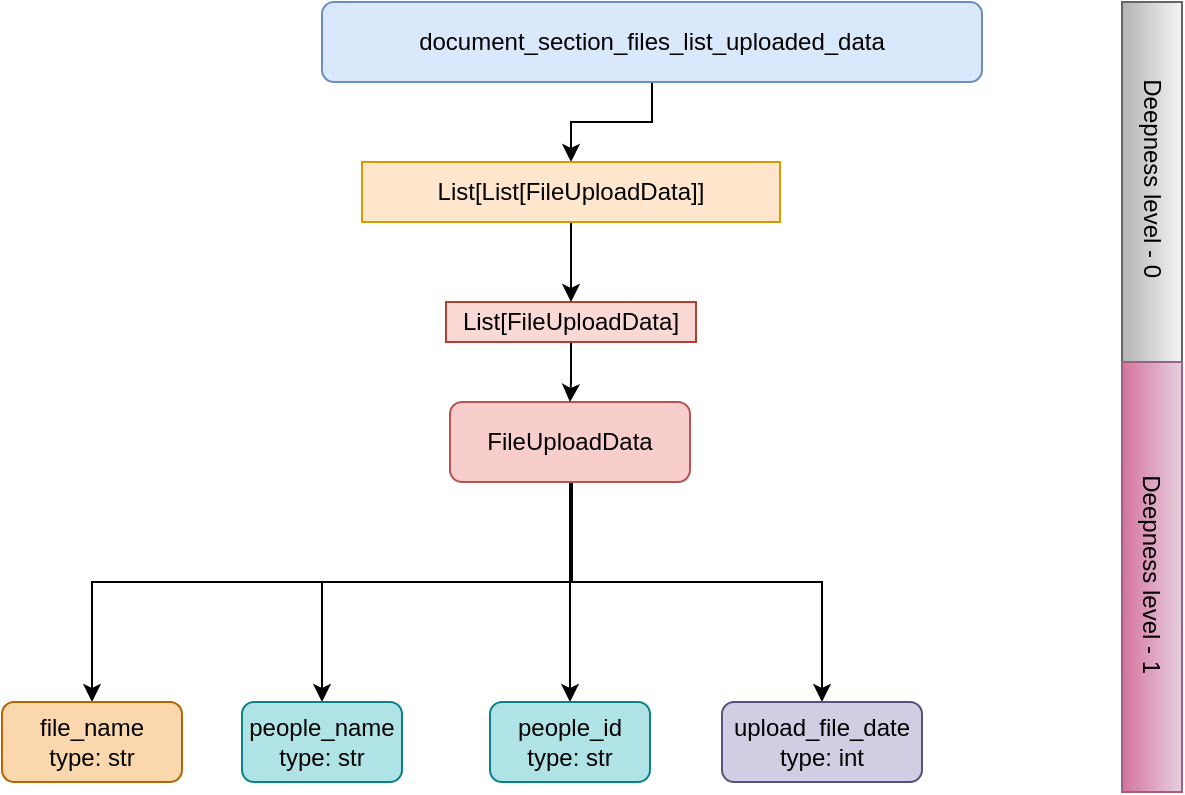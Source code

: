 <mxfile version="22.1.11" type="github">
  <diagram name="Page-1" id="ASaLe4CyZuPNr01UTl9W">
    <mxGraphModel dx="1386" dy="793" grid="1" gridSize="10" guides="1" tooltips="1" connect="1" arrows="1" fold="1" page="1" pageScale="1" pageWidth="827" pageHeight="1169" math="0" shadow="0">
      <root>
        <mxCell id="0" />
        <mxCell id="1" parent="0" />
        <mxCell id="fCAfRg4DWkw_utpPl1P6-7" value="" style="edgeStyle=orthogonalEdgeStyle;rounded=0;orthogonalLoop=1;jettySize=auto;html=1;entryX=0.5;entryY=0;entryDx=0;entryDy=0;" parent="1" source="fCAfRg4DWkw_utpPl1P6-1" target="lR9XnOcm1fv1tMdLJgpR-1" edge="1">
          <mxGeometry relative="1" as="geometry" />
        </mxCell>
        <mxCell id="fCAfRg4DWkw_utpPl1P6-1" value="document_section_files_list_uploaded_data" style="rounded=1;whiteSpace=wrap;html=1;fillColor=#dae8fc;strokeColor=#6c8ebf;" parent="1" vertex="1">
          <mxGeometry x="250" y="160" width="330" height="40" as="geometry" />
        </mxCell>
        <mxCell id="fCAfRg4DWkw_utpPl1P6-9" style="edgeStyle=orthogonalEdgeStyle;rounded=0;orthogonalLoop=1;jettySize=auto;html=1;" parent="1" source="fCAfRg4DWkw_utpPl1P6-2" target="fCAfRg4DWkw_utpPl1P6-4" edge="1">
          <mxGeometry relative="1" as="geometry">
            <Array as="points">
              <mxPoint x="375" y="450" />
              <mxPoint x="135" y="450" />
            </Array>
          </mxGeometry>
        </mxCell>
        <mxCell id="fCAfRg4DWkw_utpPl1P6-14" style="edgeStyle=orthogonalEdgeStyle;rounded=0;orthogonalLoop=1;jettySize=auto;html=1;exitX=0.5;exitY=1;exitDx=0;exitDy=0;entryX=0.5;entryY=0;entryDx=0;entryDy=0;" parent="1" source="fCAfRg4DWkw_utpPl1P6-2" target="fCAfRg4DWkw_utpPl1P6-10" edge="1">
          <mxGeometry relative="1" as="geometry">
            <Array as="points">
              <mxPoint x="374" y="450" />
              <mxPoint x="250" y="450" />
            </Array>
          </mxGeometry>
        </mxCell>
        <mxCell id="fCAfRg4DWkw_utpPl1P6-15" style="edgeStyle=orthogonalEdgeStyle;rounded=0;orthogonalLoop=1;jettySize=auto;html=1;exitX=0.5;exitY=1;exitDx=0;exitDy=0;" parent="1" source="fCAfRg4DWkw_utpPl1P6-2" target="fCAfRg4DWkw_utpPl1P6-11" edge="1">
          <mxGeometry relative="1" as="geometry" />
        </mxCell>
        <mxCell id="fCAfRg4DWkw_utpPl1P6-16" style="edgeStyle=orthogonalEdgeStyle;rounded=0;orthogonalLoop=1;jettySize=auto;html=1;exitX=0.5;exitY=1;exitDx=0;exitDy=0;entryX=0.5;entryY=0;entryDx=0;entryDy=0;" parent="1" source="fCAfRg4DWkw_utpPl1P6-2" target="fCAfRg4DWkw_utpPl1P6-12" edge="1">
          <mxGeometry relative="1" as="geometry">
            <Array as="points">
              <mxPoint x="374" y="450" />
              <mxPoint x="500" y="450" />
            </Array>
          </mxGeometry>
        </mxCell>
        <mxCell id="fCAfRg4DWkw_utpPl1P6-2" value="FileUploadData" style="rounded=1;whiteSpace=wrap;html=1;fillColor=#f8cecc;strokeColor=#b85450;" parent="1" vertex="1">
          <mxGeometry x="314" y="360" width="120" height="40" as="geometry" />
        </mxCell>
        <mxCell id="fCAfRg4DWkw_utpPl1P6-4" value="file_name&lt;br&gt;type: str" style="rounded=1;whiteSpace=wrap;html=1;fillColor=#fad7ac;strokeColor=#b46504;" parent="1" vertex="1">
          <mxGeometry x="90" y="510" width="90" height="40" as="geometry" />
        </mxCell>
        <mxCell id="fCAfRg4DWkw_utpPl1P6-8" style="edgeStyle=orthogonalEdgeStyle;rounded=0;orthogonalLoop=1;jettySize=auto;html=1;entryX=0.5;entryY=0;entryDx=0;entryDy=0;" parent="1" source="fCAfRg4DWkw_utpPl1P6-6" target="fCAfRg4DWkw_utpPl1P6-2" edge="1">
          <mxGeometry relative="1" as="geometry" />
        </mxCell>
        <mxCell id="fCAfRg4DWkw_utpPl1P6-6" value="List[FileUploadData]" style="rounded=0;whiteSpace=wrap;html=1;fillColor=#fad9d5;strokeColor=#ae4132;" parent="1" vertex="1">
          <mxGeometry x="312" y="310" width="125" height="20" as="geometry" />
        </mxCell>
        <mxCell id="fCAfRg4DWkw_utpPl1P6-10" value="people_name&lt;br&gt;type: str" style="rounded=1;whiteSpace=wrap;html=1;fillColor=#b0e3e6;strokeColor=#0e8088;" parent="1" vertex="1">
          <mxGeometry x="210" y="510" width="80" height="40" as="geometry" />
        </mxCell>
        <mxCell id="fCAfRg4DWkw_utpPl1P6-11" value="people_id&lt;br&gt;type: str" style="rounded=1;whiteSpace=wrap;html=1;fillColor=#b0e3e6;strokeColor=#0e8088;" parent="1" vertex="1">
          <mxGeometry x="334" y="510" width="80" height="40" as="geometry" />
        </mxCell>
        <mxCell id="fCAfRg4DWkw_utpPl1P6-12" value="upload_file_date&lt;br&gt;type: int" style="rounded=1;whiteSpace=wrap;html=1;fillColor=#d0cee2;strokeColor=#56517e;" parent="1" vertex="1">
          <mxGeometry x="450" y="510" width="100" height="40" as="geometry" />
        </mxCell>
        <mxCell id="fCAfRg4DWkw_utpPl1P6-17" value="Deepness level - 0&amp;nbsp;" style="rounded=0;whiteSpace=wrap;html=1;rotation=90;fillColor=#f5f5f5;gradientColor=#b3b3b3;strokeColor=#666666;" parent="1" vertex="1">
          <mxGeometry x="575" y="235" width="180" height="30" as="geometry" />
        </mxCell>
        <mxCell id="fCAfRg4DWkw_utpPl1P6-19" value="Deepness level - 1&amp;nbsp;" style="rounded=0;whiteSpace=wrap;html=1;rotation=90;fillColor=#e6d0de;gradientColor=#d5739d;strokeColor=#996185;" parent="1" vertex="1">
          <mxGeometry x="557.5" y="432.5" width="215" height="30" as="geometry" />
        </mxCell>
        <mxCell id="lR9XnOcm1fv1tMdLJgpR-2" value="" style="edgeStyle=orthogonalEdgeStyle;rounded=0;orthogonalLoop=1;jettySize=auto;html=1;" edge="1" parent="1" source="lR9XnOcm1fv1tMdLJgpR-1" target="fCAfRg4DWkw_utpPl1P6-6">
          <mxGeometry relative="1" as="geometry" />
        </mxCell>
        <mxCell id="lR9XnOcm1fv1tMdLJgpR-1" value="List[List[FileUploadData]]" style="rounded=0;whiteSpace=wrap;html=1;fillColor=#ffe6cc;strokeColor=#d79b00;" vertex="1" parent="1">
          <mxGeometry x="270" y="240" width="209" height="30" as="geometry" />
        </mxCell>
      </root>
    </mxGraphModel>
  </diagram>
</mxfile>
